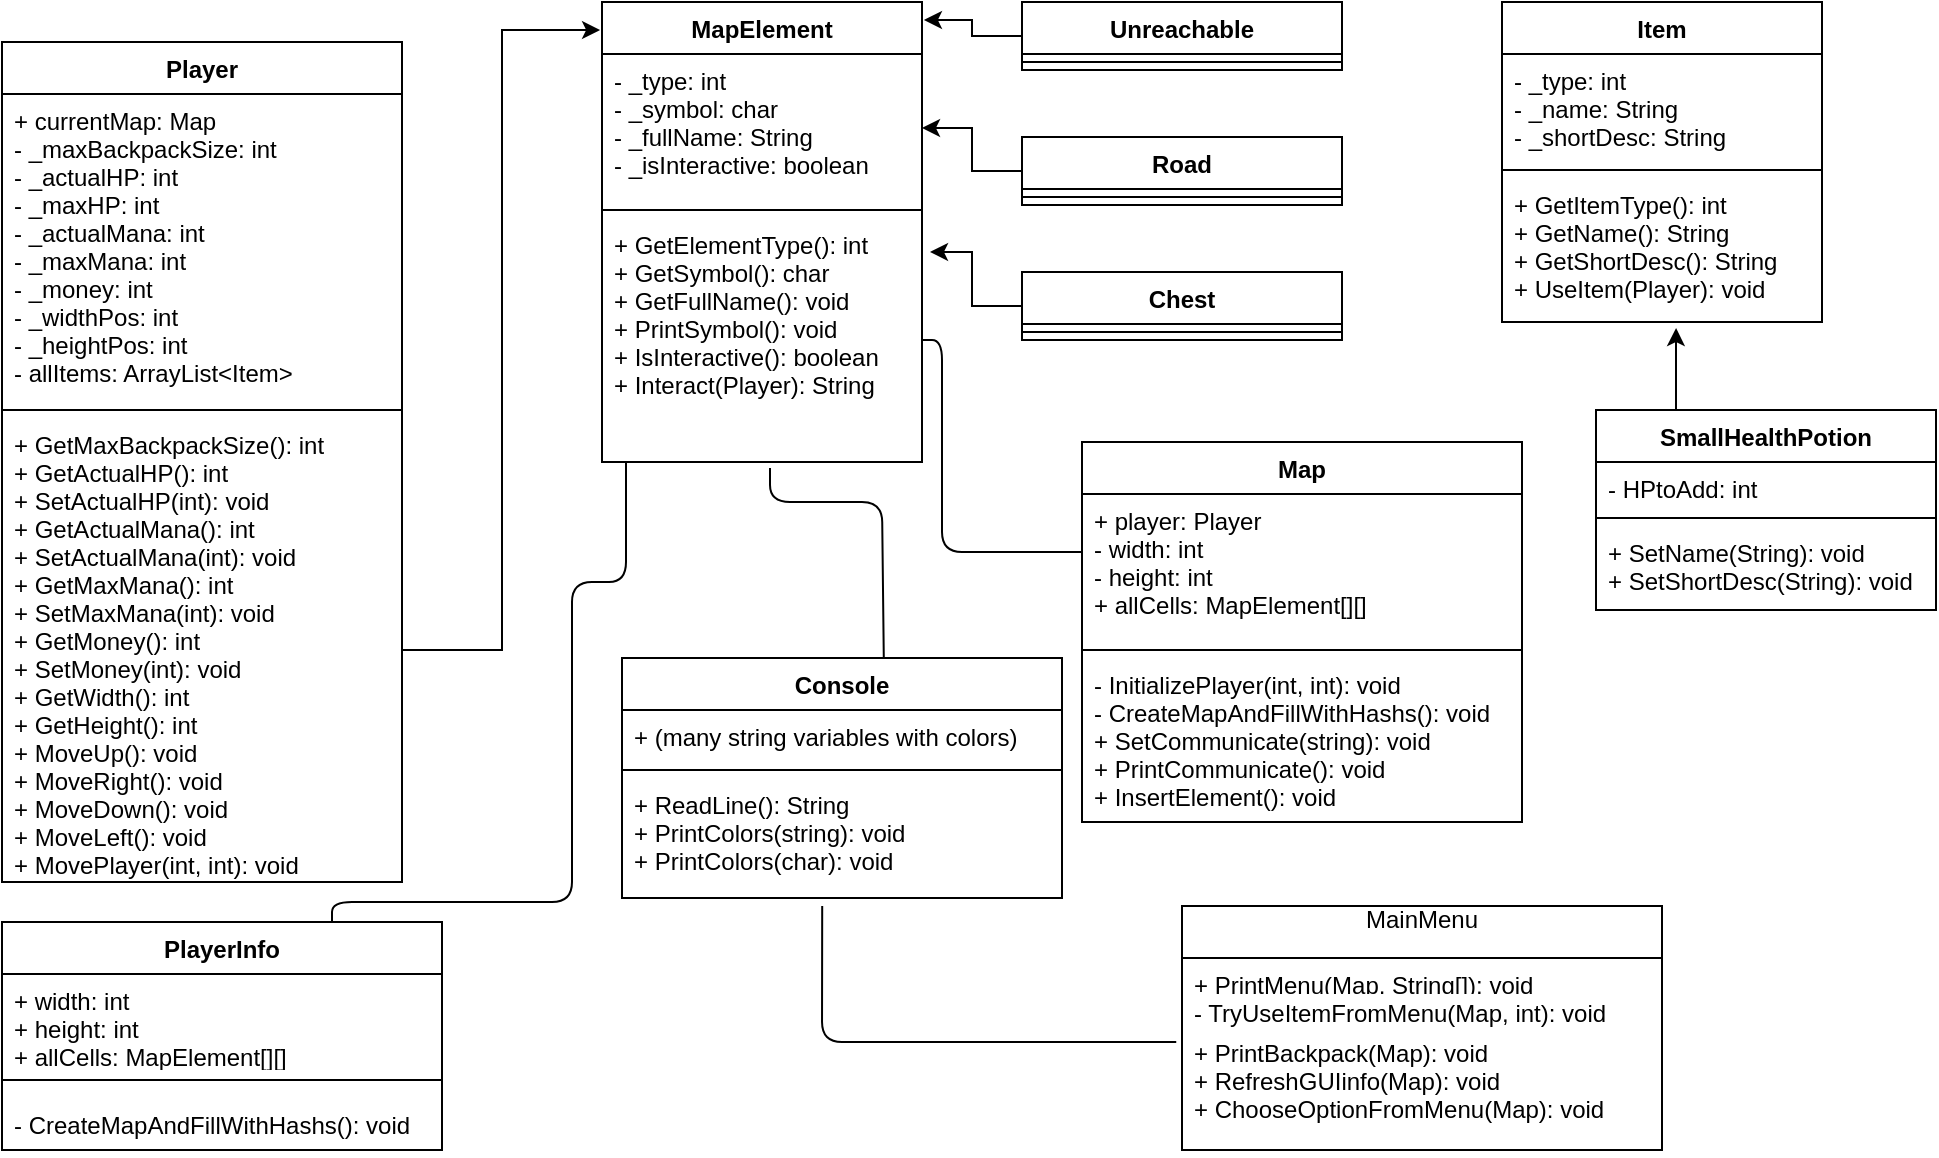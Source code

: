 <mxfile version="10.6.8" type="device"><diagram id="F3abtRux_u-U9IghxOS0" name="Page-1"><mxGraphModel dx="1394" dy="764" grid="1" gridSize="10" guides="1" tooltips="1" connect="1" arrows="1" fold="1" page="1" pageScale="1" pageWidth="827" pageHeight="1169" math="0" shadow="0"><root><mxCell id="0"/><mxCell id="1" parent="0"/><mxCell id="J5onpDSe3YRmw6C1f9JA-3" value="Map" style="swimlane;fontStyle=1;align=center;verticalAlign=top;childLayout=stackLayout;horizontal=1;startSize=26;horizontalStack=0;resizeParent=1;resizeParentMax=0;resizeLast=0;collapsible=1;marginBottom=0;" vertex="1" parent="1"><mxGeometry x="570" y="230" width="220" height="190" as="geometry"/></mxCell><mxCell id="J5onpDSe3YRmw6C1f9JA-4" value="+ player: Player&#10;- width: int&#10;- height: int&#10;+ allCells: MapElement[][]&#10;" style="text;strokeColor=none;fillColor=none;align=left;verticalAlign=top;spacingLeft=4;spacingRight=4;overflow=hidden;rotatable=0;points=[[0,0.5],[1,0.5]];portConstraint=eastwest;" vertex="1" parent="J5onpDSe3YRmw6C1f9JA-3"><mxGeometry y="26" width="220" height="74" as="geometry"/></mxCell><mxCell id="J5onpDSe3YRmw6C1f9JA-5" value="" style="line;strokeWidth=1;fillColor=none;align=left;verticalAlign=middle;spacingTop=-1;spacingLeft=3;spacingRight=3;rotatable=0;labelPosition=right;points=[];portConstraint=eastwest;" vertex="1" parent="J5onpDSe3YRmw6C1f9JA-3"><mxGeometry y="100" width="220" height="8" as="geometry"/></mxCell><mxCell id="J5onpDSe3YRmw6C1f9JA-6" value="- InitializePlayer(int, int): void&#10;- CreateMapAndFillWithHashs(): void&#10;+ SetCommunicate(string): void&#10;+ PrintCommunicate(): void&#10;+ InsertElement(): void &#10;" style="text;strokeColor=none;fillColor=none;align=left;verticalAlign=top;spacingLeft=4;spacingRight=4;overflow=hidden;rotatable=0;points=[[0,0.5],[1,0.5]];portConstraint=eastwest;" vertex="1" parent="J5onpDSe3YRmw6C1f9JA-3"><mxGeometry y="108" width="220" height="82" as="geometry"/></mxCell><mxCell id="J5onpDSe3YRmw6C1f9JA-11" value="MainMenu&#10;" style="swimlane;fontStyle=0;childLayout=stackLayout;horizontal=1;startSize=26;fillColor=none;horizontalStack=0;resizeParent=1;resizeParentMax=0;resizeLast=0;collapsible=1;marginBottom=0;" vertex="1" parent="1"><mxGeometry x="620" y="462" width="240" height="122" as="geometry"/></mxCell><mxCell id="J5onpDSe3YRmw6C1f9JA-12" value="+ PrintMenu(Map, String[]): void" style="text;strokeColor=none;fillColor=none;align=left;verticalAlign=top;spacingLeft=4;spacingRight=4;overflow=hidden;rotatable=0;points=[[0,0.5],[1,0.5]];portConstraint=eastwest;" vertex="1" parent="J5onpDSe3YRmw6C1f9JA-11"><mxGeometry y="26" width="240" height="14" as="geometry"/></mxCell><mxCell id="J5onpDSe3YRmw6C1f9JA-13" value="- TryUseItemFromMenu(Map, int): void" style="text;strokeColor=none;fillColor=none;align=left;verticalAlign=top;spacingLeft=4;spacingRight=4;overflow=hidden;rotatable=0;points=[[0,0.5],[1,0.5]];portConstraint=eastwest;" vertex="1" parent="J5onpDSe3YRmw6C1f9JA-11"><mxGeometry y="40" width="240" height="20" as="geometry"/></mxCell><mxCell id="J5onpDSe3YRmw6C1f9JA-14" value="+ PrintBackpack(Map): void&#10;+ RefreshGUIinfo(Map): void&#10;+ ChooseOptionFromMenu(Map): void&#10;&#10;" style="text;strokeColor=none;fillColor=none;align=left;verticalAlign=top;spacingLeft=4;spacingRight=4;overflow=hidden;rotatable=0;points=[[0,0.5],[1,0.5]];portConstraint=eastwest;" vertex="1" parent="J5onpDSe3YRmw6C1f9JA-11"><mxGeometry y="60" width="240" height="62" as="geometry"/></mxCell><mxCell id="J5onpDSe3YRmw6C1f9JA-15" value="Console" style="swimlane;fontStyle=1;align=center;verticalAlign=top;childLayout=stackLayout;horizontal=1;startSize=26;horizontalStack=0;resizeParent=1;resizeParentMax=0;resizeLast=0;collapsible=1;marginBottom=0;" vertex="1" parent="1"><mxGeometry x="340" y="338" width="220" height="120" as="geometry"/></mxCell><mxCell id="J5onpDSe3YRmw6C1f9JA-16" value="+ (many string variables with colors)" style="text;strokeColor=none;fillColor=none;align=left;verticalAlign=top;spacingLeft=4;spacingRight=4;overflow=hidden;rotatable=0;points=[[0,0.5],[1,0.5]];portConstraint=eastwest;" vertex="1" parent="J5onpDSe3YRmw6C1f9JA-15"><mxGeometry y="26" width="220" height="26" as="geometry"/></mxCell><mxCell id="J5onpDSe3YRmw6C1f9JA-17" value="" style="line;strokeWidth=1;fillColor=none;align=left;verticalAlign=middle;spacingTop=-1;spacingLeft=3;spacingRight=3;rotatable=0;labelPosition=right;points=[];portConstraint=eastwest;" vertex="1" parent="J5onpDSe3YRmw6C1f9JA-15"><mxGeometry y="52" width="220" height="8" as="geometry"/></mxCell><mxCell id="J5onpDSe3YRmw6C1f9JA-18" value="+ ReadLine(): String&#10;+ PrintColors(string): void&#10;+ PrintColors(char): void" style="text;strokeColor=none;fillColor=none;align=left;verticalAlign=top;spacingLeft=4;spacingRight=4;overflow=hidden;rotatable=0;points=[[0,0.5],[1,0.5]];portConstraint=eastwest;" vertex="1" parent="J5onpDSe3YRmw6C1f9JA-15"><mxGeometry y="60" width="220" height="60" as="geometry"/></mxCell><mxCell id="J5onpDSe3YRmw6C1f9JA-19" value="PlayerInfo" style="swimlane;fontStyle=1;align=center;verticalAlign=top;childLayout=stackLayout;horizontal=1;startSize=26;horizontalStack=0;resizeParent=1;resizeParentMax=0;resizeLast=0;collapsible=1;marginBottom=0;" vertex="1" parent="1"><mxGeometry x="30" y="470" width="220" height="114" as="geometry"/></mxCell><mxCell id="J5onpDSe3YRmw6C1f9JA-20" value="+ width: int&#10;+ height: int&#10;+ allCells: MapElement[][]&#10;" style="text;strokeColor=none;fillColor=none;align=left;verticalAlign=top;spacingLeft=4;spacingRight=4;overflow=hidden;rotatable=0;points=[[0,0.5],[1,0.5]];portConstraint=eastwest;" vertex="1" parent="J5onpDSe3YRmw6C1f9JA-19"><mxGeometry y="26" width="220" height="44" as="geometry"/></mxCell><mxCell id="J5onpDSe3YRmw6C1f9JA-21" value="" style="line;strokeWidth=1;fillColor=none;align=left;verticalAlign=middle;spacingTop=-1;spacingLeft=3;spacingRight=3;rotatable=0;labelPosition=right;points=[];portConstraint=eastwest;" vertex="1" parent="J5onpDSe3YRmw6C1f9JA-19"><mxGeometry y="70" width="220" height="18" as="geometry"/></mxCell><mxCell id="J5onpDSe3YRmw6C1f9JA-22" value="- CreateMapAndFillWithHashs(): void" style="text;strokeColor=none;fillColor=none;align=left;verticalAlign=top;spacingLeft=4;spacingRight=4;overflow=hidden;rotatable=0;points=[[0,0.5],[1,0.5]];portConstraint=eastwest;" vertex="1" parent="J5onpDSe3YRmw6C1f9JA-19"><mxGeometry y="88" width="220" height="26" as="geometry"/></mxCell><mxCell id="J5onpDSe3YRmw6C1f9JA-23" value="Player" style="swimlane;fontStyle=1;align=center;verticalAlign=top;childLayout=stackLayout;horizontal=1;startSize=26;horizontalStack=0;resizeParent=1;resizeParentMax=0;resizeLast=0;collapsible=1;marginBottom=0;" vertex="1" parent="1"><mxGeometry x="30" y="30" width="200" height="420" as="geometry"/></mxCell><mxCell id="J5onpDSe3YRmw6C1f9JA-24" value="+ currentMap: Map&#10;- _maxBackpackSize: int&#10;- _actualHP: int&#10;- _maxHP: int&#10;- _actualMana: int&#10;- _maxMana: int&#10;- _money: int&#10;- _widthPos: int&#10;- _heightPos: int&#10;- allItems: ArrayList&lt;Item&gt;&#10;" style="text;strokeColor=none;fillColor=none;align=left;verticalAlign=top;spacingLeft=4;spacingRight=4;overflow=hidden;rotatable=0;points=[[0,0.5],[1,0.5]];portConstraint=eastwest;" vertex="1" parent="J5onpDSe3YRmw6C1f9JA-23"><mxGeometry y="26" width="200" height="154" as="geometry"/></mxCell><mxCell id="J5onpDSe3YRmw6C1f9JA-25" value="" style="line;strokeWidth=1;fillColor=none;align=left;verticalAlign=middle;spacingTop=-1;spacingLeft=3;spacingRight=3;rotatable=0;labelPosition=right;points=[];portConstraint=eastwest;" vertex="1" parent="J5onpDSe3YRmw6C1f9JA-23"><mxGeometry y="180" width="200" height="8" as="geometry"/></mxCell><mxCell id="J5onpDSe3YRmw6C1f9JA-26" value="+ GetMaxBackpackSize(): int&#10;+ GetActualHP(): int&#10;+ SetActualHP(int): void&#10;+ GetActualMana(): int&#10;+ SetActualMana(int): void&#10;+ GetMaxMana(): int&#10;+ SetMaxMana(int): void&#10;+ GetMoney(): int&#10;+ SetMoney(int): void&#10;+ GetWidth(): int&#10;+ GetHeight(): int&#10;+ MoveUp(): void&#10;+ MoveRight(): void&#10;+ MoveDown(): void&#10;+ MoveLeft(): void&#10;+ MovePlayer(int, int): void&#10;" style="text;strokeColor=none;fillColor=none;align=left;verticalAlign=top;spacingLeft=4;spacingRight=4;overflow=hidden;rotatable=0;points=[[0,0.5],[1,0.5]];portConstraint=eastwest;" vertex="1" parent="J5onpDSe3YRmw6C1f9JA-23"><mxGeometry y="188" width="200" height="232" as="geometry"/></mxCell><mxCell id="J5onpDSe3YRmw6C1f9JA-60" style="edgeStyle=orthogonalEdgeStyle;rounded=0;orthogonalLoop=1;jettySize=auto;html=1;entryX=1.025;entryY=0.139;entryDx=0;entryDy=0;entryPerimeter=0;" edge="1" parent="1" source="J5onpDSe3YRmw6C1f9JA-27" target="J5onpDSe3YRmw6C1f9JA-42"><mxGeometry relative="1" as="geometry"/></mxCell><mxCell id="J5onpDSe3YRmw6C1f9JA-27" value="Chest" style="swimlane;fontStyle=1;align=center;verticalAlign=top;childLayout=stackLayout;horizontal=1;startSize=26;horizontalStack=0;resizeParent=1;resizeParentMax=0;resizeLast=0;collapsible=1;marginBottom=0;" vertex="1" parent="1"><mxGeometry x="540" y="145" width="160" height="34" as="geometry"/></mxCell><mxCell id="J5onpDSe3YRmw6C1f9JA-29" value="" style="line;strokeWidth=1;fillColor=none;align=left;verticalAlign=middle;spacingTop=-1;spacingLeft=3;spacingRight=3;rotatable=0;labelPosition=right;points=[];portConstraint=eastwest;" vertex="1" parent="J5onpDSe3YRmw6C1f9JA-27"><mxGeometry y="26" width="160" height="8" as="geometry"/></mxCell><mxCell id="J5onpDSe3YRmw6C1f9JA-31" value="Item" style="swimlane;fontStyle=1;align=center;verticalAlign=top;childLayout=stackLayout;horizontal=1;startSize=26;horizontalStack=0;resizeParent=1;resizeParentMax=0;resizeLast=0;collapsible=1;marginBottom=0;" vertex="1" parent="1"><mxGeometry x="780" y="10" width="160" height="160" as="geometry"/></mxCell><mxCell id="J5onpDSe3YRmw6C1f9JA-32" value="- _type: int&#10;- _name: String&#10;- _shortDesc: String&#10;" style="text;strokeColor=none;fillColor=none;align=left;verticalAlign=top;spacingLeft=4;spacingRight=4;overflow=hidden;rotatable=0;points=[[0,0.5],[1,0.5]];portConstraint=eastwest;" vertex="1" parent="J5onpDSe3YRmw6C1f9JA-31"><mxGeometry y="26" width="160" height="54" as="geometry"/></mxCell><mxCell id="J5onpDSe3YRmw6C1f9JA-33" value="" style="line;strokeWidth=1;fillColor=none;align=left;verticalAlign=middle;spacingTop=-1;spacingLeft=3;spacingRight=3;rotatable=0;labelPosition=right;points=[];portConstraint=eastwest;" vertex="1" parent="J5onpDSe3YRmw6C1f9JA-31"><mxGeometry y="80" width="160" height="8" as="geometry"/></mxCell><mxCell id="J5onpDSe3YRmw6C1f9JA-34" value="+ GetItemType(): int&#10;+ GetName(): String&#10;+ GetShortDesc(): String&#10;+ UseItem(Player): void&#10;" style="text;strokeColor=none;fillColor=none;align=left;verticalAlign=top;spacingLeft=4;spacingRight=4;overflow=hidden;rotatable=0;points=[[0,0.5],[1,0.5]];portConstraint=eastwest;" vertex="1" parent="J5onpDSe3YRmw6C1f9JA-31"><mxGeometry y="88" width="160" height="72" as="geometry"/></mxCell><mxCell id="J5onpDSe3YRmw6C1f9JA-66" style="edgeStyle=orthogonalEdgeStyle;rounded=0;orthogonalLoop=1;jettySize=auto;html=1;entryX=0.544;entryY=1.042;entryDx=0;entryDy=0;entryPerimeter=0;" edge="1" parent="1" source="J5onpDSe3YRmw6C1f9JA-35" target="J5onpDSe3YRmw6C1f9JA-34"><mxGeometry relative="1" as="geometry"><mxPoint x="867" y="191" as="targetPoint"/><Array as="points"><mxPoint x="867" y="178"/></Array></mxGeometry></mxCell><mxCell id="J5onpDSe3YRmw6C1f9JA-35" value="SmallHealthPotion" style="swimlane;fontStyle=1;align=center;verticalAlign=top;childLayout=stackLayout;horizontal=1;startSize=26;horizontalStack=0;resizeParent=1;resizeParentMax=0;resizeLast=0;collapsible=1;marginBottom=0;" vertex="1" parent="1"><mxGeometry x="827" y="214" width="170" height="100" as="geometry"/></mxCell><mxCell id="J5onpDSe3YRmw6C1f9JA-36" value="- HPtoAdd: int&#10;" style="text;strokeColor=none;fillColor=none;align=left;verticalAlign=top;spacingLeft=4;spacingRight=4;overflow=hidden;rotatable=0;points=[[0,0.5],[1,0.5]];portConstraint=eastwest;" vertex="1" parent="J5onpDSe3YRmw6C1f9JA-35"><mxGeometry y="26" width="170" height="24" as="geometry"/></mxCell><mxCell id="J5onpDSe3YRmw6C1f9JA-37" value="" style="line;strokeWidth=1;fillColor=none;align=left;verticalAlign=middle;spacingTop=-1;spacingLeft=3;spacingRight=3;rotatable=0;labelPosition=right;points=[];portConstraint=eastwest;" vertex="1" parent="J5onpDSe3YRmw6C1f9JA-35"><mxGeometry y="50" width="170" height="8" as="geometry"/></mxCell><mxCell id="J5onpDSe3YRmw6C1f9JA-38" value="+ SetName(String): void&#10;+ SetShortDesc(String): void&#10;&#10;" style="text;strokeColor=none;fillColor=none;align=left;verticalAlign=top;spacingLeft=4;spacingRight=4;overflow=hidden;rotatable=0;points=[[0,0.5],[1,0.5]];portConstraint=eastwest;" vertex="1" parent="J5onpDSe3YRmw6C1f9JA-35"><mxGeometry y="58" width="170" height="42" as="geometry"/></mxCell><mxCell id="J5onpDSe3YRmw6C1f9JA-39" value="MapElement" style="swimlane;fontStyle=1;align=center;verticalAlign=top;childLayout=stackLayout;horizontal=1;startSize=26;horizontalStack=0;resizeParent=1;resizeParentMax=0;resizeLast=0;collapsible=1;marginBottom=0;" vertex="1" parent="1"><mxGeometry x="330" y="10" width="160" height="230" as="geometry"/></mxCell><mxCell id="J5onpDSe3YRmw6C1f9JA-40" value="- _type: int&#10;- _symbol: char&#10;- _fullName: String&#10;- _isInteractive: boolean&#10;" style="text;strokeColor=none;fillColor=none;align=left;verticalAlign=top;spacingLeft=4;spacingRight=4;overflow=hidden;rotatable=0;points=[[0,0.5],[1,0.5]];portConstraint=eastwest;" vertex="1" parent="J5onpDSe3YRmw6C1f9JA-39"><mxGeometry y="26" width="160" height="74" as="geometry"/></mxCell><mxCell id="J5onpDSe3YRmw6C1f9JA-41" value="" style="line;strokeWidth=1;fillColor=none;align=left;verticalAlign=middle;spacingTop=-1;spacingLeft=3;spacingRight=3;rotatable=0;labelPosition=right;points=[];portConstraint=eastwest;" vertex="1" parent="J5onpDSe3YRmw6C1f9JA-39"><mxGeometry y="100" width="160" height="8" as="geometry"/></mxCell><mxCell id="J5onpDSe3YRmw6C1f9JA-42" value="+ GetElementType(): int&#10;+ GetSymbol(): char&#10;+ GetFullName(): void&#10;+ PrintSymbol(): void&#10;+ IsInteractive(): boolean&#10;+ Interact(Player): String&#10;&#10;" style="text;strokeColor=none;fillColor=none;align=left;verticalAlign=top;spacingLeft=4;spacingRight=4;overflow=hidden;rotatable=0;points=[[0,0.5],[1,0.5]];portConstraint=eastwest;" vertex="1" parent="J5onpDSe3YRmw6C1f9JA-39"><mxGeometry y="108" width="160" height="122" as="geometry"/></mxCell><mxCell id="J5onpDSe3YRmw6C1f9JA-59" style="edgeStyle=orthogonalEdgeStyle;rounded=0;orthogonalLoop=1;jettySize=auto;html=1;entryX=1;entryY=0.5;entryDx=0;entryDy=0;" edge="1" parent="1" source="J5onpDSe3YRmw6C1f9JA-45" target="J5onpDSe3YRmw6C1f9JA-40"><mxGeometry relative="1" as="geometry"/></mxCell><mxCell id="J5onpDSe3YRmw6C1f9JA-45" value="Road" style="swimlane;fontStyle=1;align=center;verticalAlign=top;childLayout=stackLayout;horizontal=1;startSize=26;horizontalStack=0;resizeParent=1;resizeParentMax=0;resizeLast=0;collapsible=1;marginBottom=0;" vertex="1" parent="1"><mxGeometry x="540" y="77.5" width="160" height="34" as="geometry"/></mxCell><mxCell id="J5onpDSe3YRmw6C1f9JA-47" value="" style="line;strokeWidth=1;fillColor=none;align=left;verticalAlign=middle;spacingTop=-1;spacingLeft=3;spacingRight=3;rotatable=0;labelPosition=right;points=[];portConstraint=eastwest;" vertex="1" parent="J5onpDSe3YRmw6C1f9JA-45"><mxGeometry y="26" width="160" height="8" as="geometry"/></mxCell><mxCell id="J5onpDSe3YRmw6C1f9JA-58" style="edgeStyle=orthogonalEdgeStyle;rounded=0;orthogonalLoop=1;jettySize=auto;html=1;entryX=1.006;entryY=0.039;entryDx=0;entryDy=0;entryPerimeter=0;" edge="1" parent="1" source="J5onpDSe3YRmw6C1f9JA-49" target="J5onpDSe3YRmw6C1f9JA-39"><mxGeometry relative="1" as="geometry"/></mxCell><mxCell id="J5onpDSe3YRmw6C1f9JA-49" value="Unreachable" style="swimlane;fontStyle=1;align=center;verticalAlign=top;childLayout=stackLayout;horizontal=1;startSize=26;horizontalStack=0;resizeParent=1;resizeParentMax=0;resizeLast=0;collapsible=1;marginBottom=0;" vertex="1" parent="1"><mxGeometry x="540" y="10" width="160" height="34" as="geometry"/></mxCell><mxCell id="J5onpDSe3YRmw6C1f9JA-51" value="" style="line;strokeWidth=1;fillColor=none;align=left;verticalAlign=middle;spacingTop=-1;spacingLeft=3;spacingRight=3;rotatable=0;labelPosition=right;points=[];portConstraint=eastwest;" vertex="1" parent="J5onpDSe3YRmw6C1f9JA-49"><mxGeometry y="26" width="160" height="8" as="geometry"/></mxCell><mxCell id="J5onpDSe3YRmw6C1f9JA-55" style="edgeStyle=orthogonalEdgeStyle;rounded=0;orthogonalLoop=1;jettySize=auto;html=1;entryX=-0.006;entryY=0.061;entryDx=0;entryDy=0;entryPerimeter=0;" edge="1" parent="1" source="J5onpDSe3YRmw6C1f9JA-26" target="J5onpDSe3YRmw6C1f9JA-39"><mxGeometry relative="1" as="geometry"/></mxCell><mxCell id="J5onpDSe3YRmw6C1f9JA-62" value="" style="endArrow=none;html=1;entryX=0.525;entryY=1.025;entryDx=0;entryDy=0;entryPerimeter=0;exitX=0.595;exitY=0;exitDx=0;exitDy=0;exitPerimeter=0;" edge="1" parent="1" source="J5onpDSe3YRmw6C1f9JA-15" target="J5onpDSe3YRmw6C1f9JA-42"><mxGeometry width="50" height="50" relative="1" as="geometry"><mxPoint x="470" y="330" as="sourcePoint"/><mxPoint x="460" y="270" as="targetPoint"/><Array as="points"><mxPoint x="470" y="260"/><mxPoint x="414" y="260"/></Array></mxGeometry></mxCell><mxCell id="J5onpDSe3YRmw6C1f9JA-64" value="" style="endArrow=none;html=1;exitX=1;exitY=0.5;exitDx=0;exitDy=0;" edge="1" parent="1" source="J5onpDSe3YRmw6C1f9JA-42"><mxGeometry width="50" height="50" relative="1" as="geometry"><mxPoint x="510" y="284.5" as="sourcePoint"/><mxPoint x="570" y="285" as="targetPoint"/><Array as="points"><mxPoint x="500" y="179"/><mxPoint x="500" y="285"/></Array></mxGeometry></mxCell><mxCell id="J5onpDSe3YRmw6C1f9JA-65" value="" style="endArrow=none;html=1;exitX=0.75;exitY=0;exitDx=0;exitDy=0;" edge="1" parent="1" source="J5onpDSe3YRmw6C1f9JA-19"><mxGeometry width="50" height="50" relative="1" as="geometry"><mxPoint x="270" y="414" as="sourcePoint"/><mxPoint x="342" y="240" as="targetPoint"/><Array as="points"><mxPoint x="195" y="460"/><mxPoint x="315" y="460"/><mxPoint x="315" y="300"/><mxPoint x="342" y="300"/></Array></mxGeometry></mxCell><mxCell id="J5onpDSe3YRmw6C1f9JA-67" value="" style="endArrow=none;html=1;entryX=-0.012;entryY=0.129;entryDx=0;entryDy=0;entryPerimeter=0;exitX=0.455;exitY=1.067;exitDx=0;exitDy=0;exitPerimeter=0;" edge="1" parent="1" source="J5onpDSe3YRmw6C1f9JA-18" target="J5onpDSe3YRmw6C1f9JA-14"><mxGeometry width="50" height="50" relative="1" as="geometry"><mxPoint x="420" y="552" as="sourcePoint"/><mxPoint x="470" y="502" as="targetPoint"/><Array as="points"><mxPoint x="440" y="530"/></Array></mxGeometry></mxCell></root></mxGraphModel></diagram></mxfile>